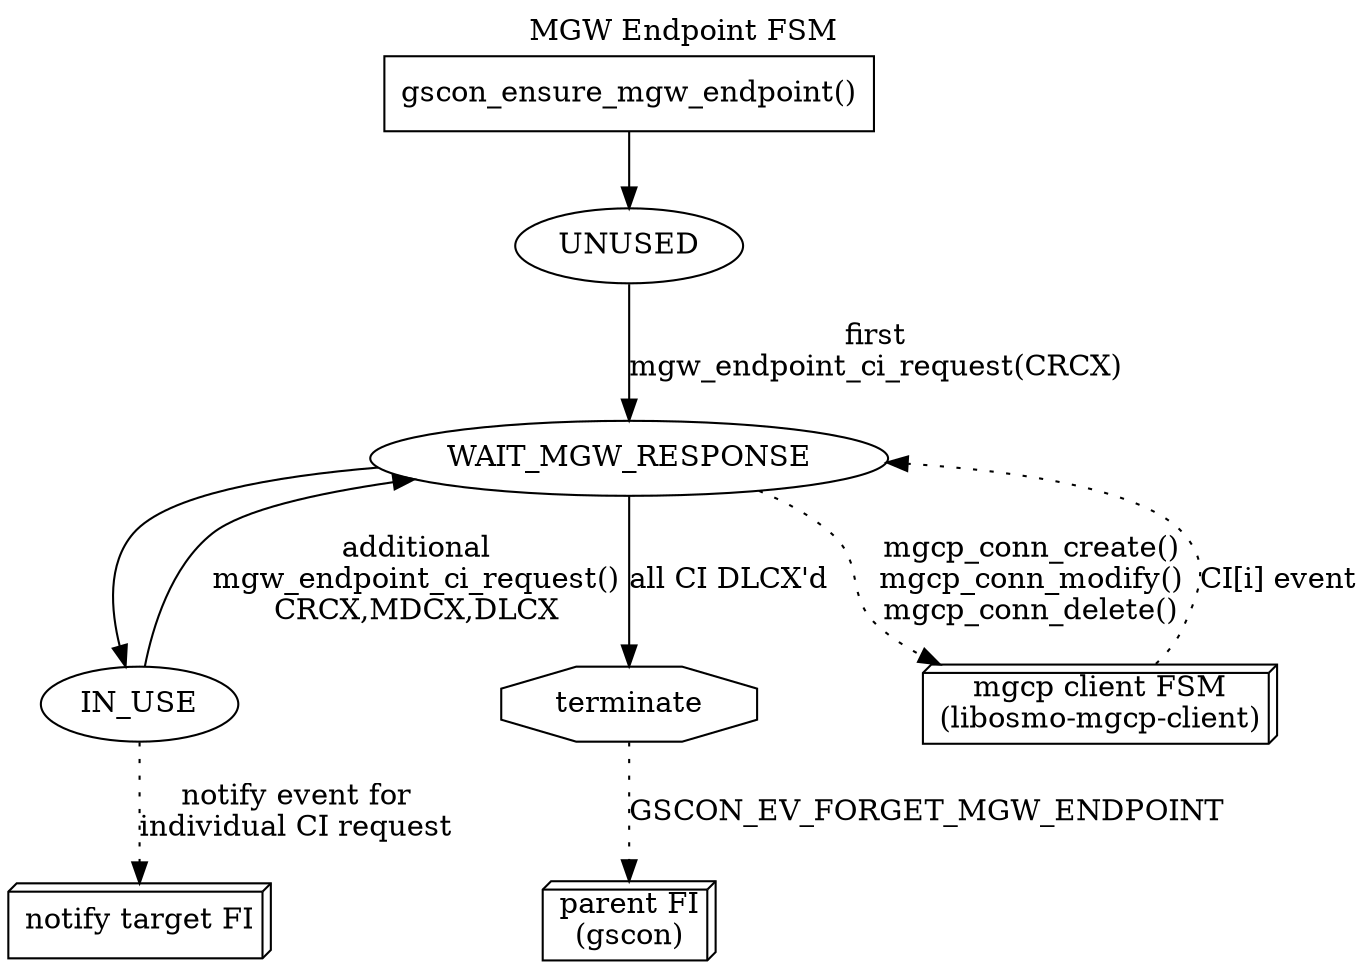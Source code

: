 digraph G {
rankdir=TB
labelloc=t; label="MGW Endpoint FSM"

	gscon_ensure_mgw_endpoint [label="gscon_ensure_mgw_endpoint()",shape="box"]
	UNUSED
	WAIT_MGW_RESPONSE
	IN_USE
	terminate [shape=octagon]
	mgcp [label="mgcp client FSM\n(libosmo-mgcp-client)",shape=box3d]
	notify [label="notify target FI",shape=box3d]
	gscon [label="parent FI\n(gscon)",shape=box3d]

	gscon_ensure_mgw_endpoint -> UNUSED
	UNUSED -> WAIT_MGW_RESPONSE [label="first\nmgw_endpoint_ci_request(CRCX)"]
	WAIT_MGW_RESPONSE -> mgcp [label="mgcp_conn_create()\nmgcp_conn_modify()\nmgcp_conn_delete()",style=dotted]
	mgcp -> WAIT_MGW_RESPONSE [label="CI[i] event",style=dotted]
	WAIT_MGW_RESPONSE -> IN_USE
	IN_USE -> notify [label="notify event for\nindividual CI request",style=dotted]
	IN_USE -> WAIT_MGW_RESPONSE [label="additional\nmgw_endpoint_ci_request()\nCRCX,MDCX,DLCX"]

	WAIT_MGW_RESPONSE -> terminate [label="all CI DLCX'd"]
	terminate -> gscon [label="GSCON_EV_FORGET_MGW_ENDPOINT",style=dotted]
}
